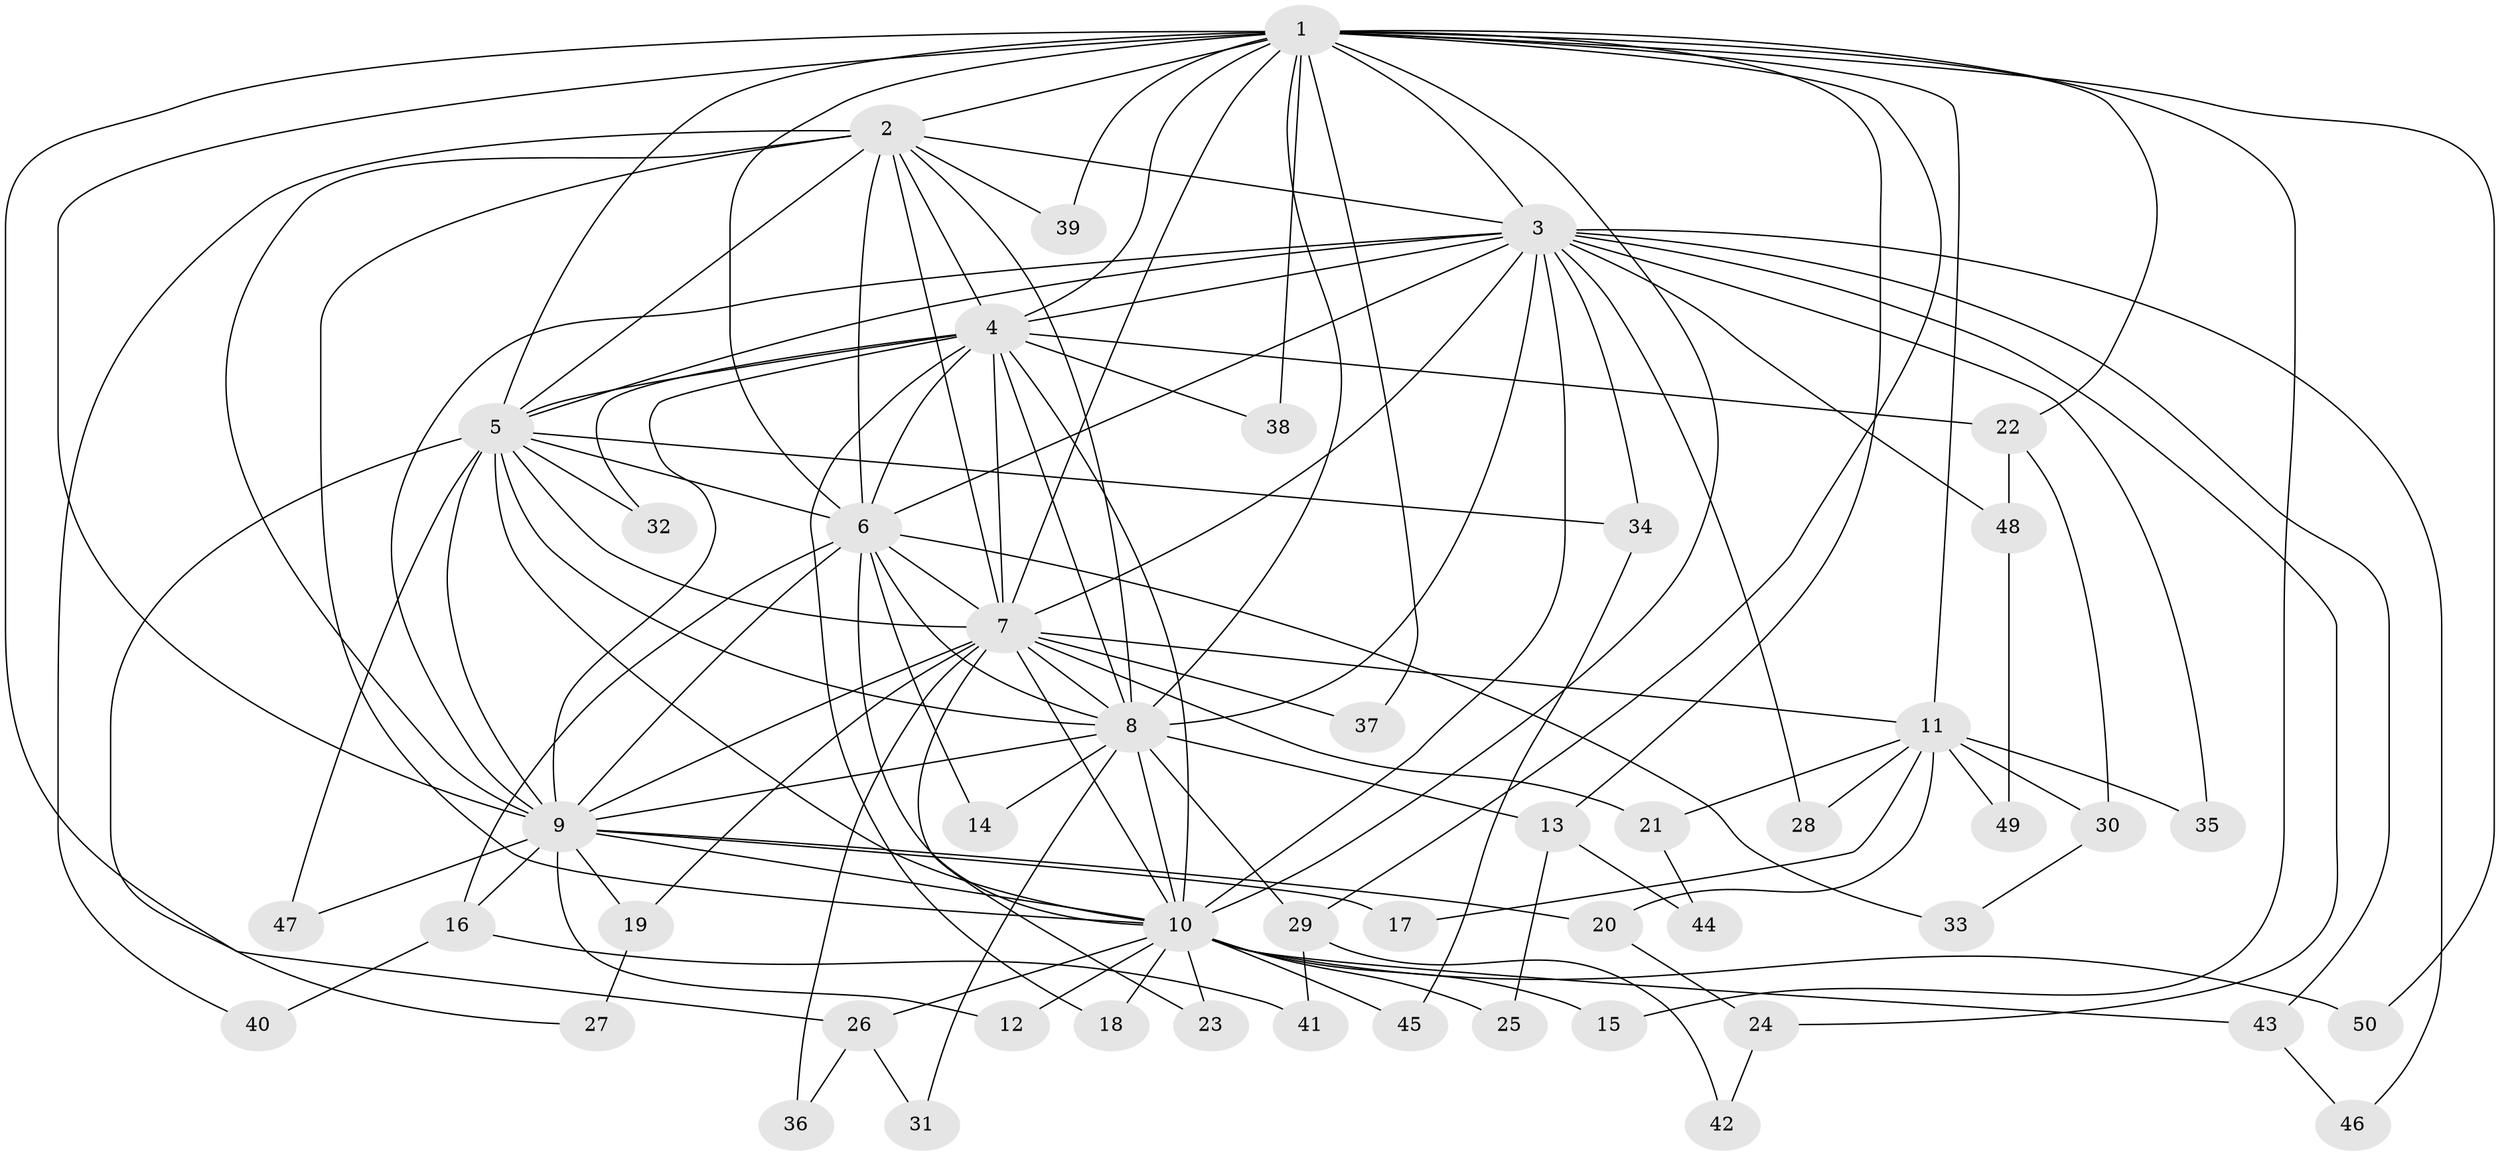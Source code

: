 // coarse degree distribution, {8: 0.0625, 10: 0.25, 2: 0.1875, 3: 0.1875, 7: 0.0625, 5: 0.0625, 4: 0.125, 11: 0.0625}
// Generated by graph-tools (version 1.1) at 2025/36/03/04/25 23:36:32]
// undirected, 50 vertices, 125 edges
graph export_dot {
  node [color=gray90,style=filled];
  1;
  2;
  3;
  4;
  5;
  6;
  7;
  8;
  9;
  10;
  11;
  12;
  13;
  14;
  15;
  16;
  17;
  18;
  19;
  20;
  21;
  22;
  23;
  24;
  25;
  26;
  27;
  28;
  29;
  30;
  31;
  32;
  33;
  34;
  35;
  36;
  37;
  38;
  39;
  40;
  41;
  42;
  43;
  44;
  45;
  46;
  47;
  48;
  49;
  50;
  1 -- 2;
  1 -- 3;
  1 -- 4;
  1 -- 5;
  1 -- 6;
  1 -- 7;
  1 -- 8;
  1 -- 9;
  1 -- 10;
  1 -- 11;
  1 -- 13;
  1 -- 15;
  1 -- 22;
  1 -- 26;
  1 -- 29;
  1 -- 37;
  1 -- 38;
  1 -- 39;
  1 -- 50;
  2 -- 3;
  2 -- 4;
  2 -- 5;
  2 -- 6;
  2 -- 7;
  2 -- 8;
  2 -- 9;
  2 -- 10;
  2 -- 39;
  2 -- 40;
  3 -- 4;
  3 -- 5;
  3 -- 6;
  3 -- 7;
  3 -- 8;
  3 -- 9;
  3 -- 10;
  3 -- 24;
  3 -- 28;
  3 -- 34;
  3 -- 35;
  3 -- 43;
  3 -- 46;
  3 -- 48;
  4 -- 5;
  4 -- 6;
  4 -- 7;
  4 -- 8;
  4 -- 9;
  4 -- 10;
  4 -- 18;
  4 -- 22;
  4 -- 32;
  4 -- 38;
  5 -- 6;
  5 -- 7;
  5 -- 8;
  5 -- 9;
  5 -- 10;
  5 -- 27;
  5 -- 32;
  5 -- 34;
  5 -- 47;
  6 -- 7;
  6 -- 8;
  6 -- 9;
  6 -- 10;
  6 -- 14;
  6 -- 16;
  6 -- 33;
  7 -- 8;
  7 -- 9;
  7 -- 10;
  7 -- 11;
  7 -- 19;
  7 -- 21;
  7 -- 23;
  7 -- 36;
  7 -- 37;
  8 -- 9;
  8 -- 10;
  8 -- 13;
  8 -- 14;
  8 -- 29;
  8 -- 31;
  9 -- 10;
  9 -- 12;
  9 -- 16;
  9 -- 17;
  9 -- 19;
  9 -- 20;
  9 -- 47;
  10 -- 12;
  10 -- 15;
  10 -- 18;
  10 -- 23;
  10 -- 25;
  10 -- 26;
  10 -- 43;
  10 -- 45;
  10 -- 50;
  11 -- 17;
  11 -- 20;
  11 -- 21;
  11 -- 28;
  11 -- 30;
  11 -- 35;
  11 -- 49;
  13 -- 25;
  13 -- 44;
  16 -- 40;
  16 -- 41;
  19 -- 27;
  20 -- 24;
  21 -- 44;
  22 -- 30;
  22 -- 48;
  24 -- 42;
  26 -- 31;
  26 -- 36;
  29 -- 41;
  29 -- 42;
  30 -- 33;
  34 -- 45;
  43 -- 46;
  48 -- 49;
}
